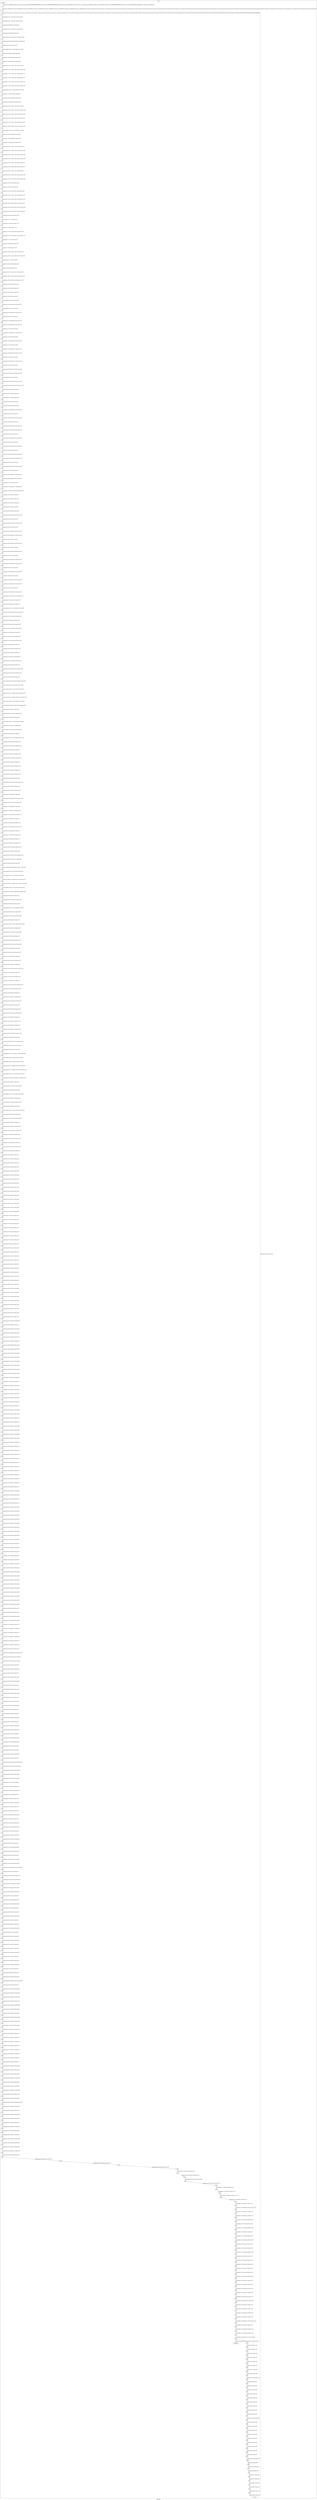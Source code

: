 digraph G {
label="Btor2XCFA";
subgraph cluster_0 {
label="main";
main_init[];
l1[];
l3[];
l4[];
l5[];
l6[];
l7[];
l8[];
l9[];
l10[];
l11[];
l12[];
l13[];
l14[];
l15[];
l16[];
l17[];
l18[];
l19[];
l20[];
l21[];
l22[];
l23[];
l24[];
l25[];
l26[];
l27[];
l28[];
l29[];
l30[];
l31[];
l32[];
l33[];
l34[];
l35[];
l36[];
l37[];
l38[];
l39[];
l40[];
l41[];
l42[];
l43[];
l44[];
l45[];
l46[];
l47[];
l48[];
l49[];
l50[];
l51[];
l52[];
l53[];
l54[];
l55[];
l56[];
l57[];
l58[];
l59[];
l60[];
l61[];
l62[];
l63[];
l64[];
l65[];
l66[];
l67[];
l68[];
l69[];
l70[];
l71[];
l72[];
l73[];
l74[];
l75[];
l76[];
l77[];
l78[];
l79[];
l80[];
l81[];
l82[];
l83[];
l84[];
l85[];
l86[];
l87[];
l88[];
l89[];
l90[];
l91[];
l92[];
l93[];
l94[];
l95[];
l96[];
l97[];
l98[];
l99[];
l100[];
l101[];
l102[];
l103[];
l104[];
l105[];
l106[];
l107[];
l108[];
l109[];
l110[];
l111[];
l112[];
l113[];
l114[];
l115[];
l116[];
l117[];
l118[];
l119[];
l120[];
l121[];
l122[];
l123[];
l124[];
l125[];
l126[];
l127[];
l128[];
l129[];
l130[];
l131[];
l132[];
l133[];
l134[];
l135[];
l136[];
l137[];
l138[];
l139[];
l140[];
l141[];
l142[];
l143[];
l144[];
l145[];
l146[];
l147[];
l148[];
l149[];
l150[];
l151[];
l152[];
l153[];
l154[];
l155[];
l156[];
l157[];
l158[];
l159[];
l160[];
l161[];
l162[];
l163[];
l164[];
l165[];
l166[];
l167[];
l168[];
l169[];
l170[];
l171[];
l172[];
l173[];
l174[];
l175[];
l176[];
l177[];
l178[];
l179[];
l180[];
l181[];
l182[];
l183[];
l184[];
l185[];
l186[];
l187[];
l188[];
l189[];
l190[];
l191[];
l192[];
l193[];
l194[];
l195[];
l196[];
l197[];
l198[];
l199[];
l200[];
l201[];
l202[];
l203[];
l204[];
l205[];
l206[];
l207[];
l208[];
l209[];
l210[];
l211[];
l212[];
l213[];
l214[];
l215[];
l216[];
l217[];
l218[];
l219[];
l220[];
l221[];
l222[];
l223[];
l224[];
l225[];
l226[];
l227[];
l228[];
l229[];
l230[];
l231[];
l232[];
l233[];
l234[];
l235[];
l236[];
l237[];
l238[];
l239[];
l240[];
l241[];
l242[];
l243[];
l244[];
l245[];
l246[];
l247[];
l248[];
l249[];
l250[];
l251[];
l252[];
l253[];
l254[];
l255[];
l256[];
l257[];
l258[];
l259[];
l260[];
l261[];
l262[];
l263[];
l264[];
l265[];
l266[];
l267[];
l268[];
l269[];
l270[];
l271[];
l272[];
l273[];
l274[];
l275[];
l276[];
l277[];
l278[];
l279[];
l280[];
l281[];
l282[];
l283[];
l284[];
l285[];
l286[];
l287[];
l288[];
l289[];
l290[];
l291[];
l292[];
l293[];
l294[];
l295[];
l296[];
l297[];
l298[];
l299[];
l300[];
l301[];
l302[];
l303[];
l304[];
l305[];
l306[];
l307[];
l308[];
l309[];
l310[];
l311[];
l312[];
l313[];
l314[];
l315[];
l316[];
l317[];
l318[];
l319[];
l320[];
l321[];
l322[];
l323[];
l324[];
l325[];
l326[];
l327[];
l328[];
l329[];
l330[];
l331[];
l332[];
l333[];
l334[];
l335[];
l336[];
l337[];
l338[];
l339[];
l340[];
l341[];
l342[];
l343[];
l344[];
l345[];
l346[];
l347[];
l348[];
l349[];
l350[];
l351[];
l352[];
l353[];
l354[];
l355[];
l356[];
l357[];
l358[];
l359[];
l360[];
l361[];
l362[];
l363[];
l364[];
l365[];
l366[];
l367[];
l368[];
l369[];
l370[];
l371[];
l372[];
l373[];
l374[];
l375[];
l376[];
l377[];
l378[];
l379[];
l380[];
l381[];
l382[];
l383[];
l384[];
l385[];
l386[];
l387[];
l388[];
l389[];
l390[];
l391[];
l392[];
l393[];
l394[];
l395[];
l396[];
l397[];
l398[];
l399[];
l400[];
l401[];
l402[];
l403[];
l404[];
l405[];
l406[];
l407[];
l408[];
l409[];
l410[];
l411[];
l412[];
l413[];
l414[];
l415[];
l416[];
l417[];
l418[];
l419[];
l420[];
l421[];
l422[];
l423[];
l424[];
l425[];
l426[];
l427[];
l428[];
l429[];
l430[];
l431[];
l432[];
l433[];
l434[];
l435[];
l436[];
l437[];
l438[];
l439[];
l440[];
l441[];
l442[];
l443[];
l444[];
l445[];
l446[];
l447[];
l448[];
l449[];
l450[];
l451[];
l452[];
l453[];
l454[];
l455[];
l456[];
l457[];
l458[];
l459[];
l460[];
l461[];
l462[];
l463[];
l464[];
l465[];
l466[];
l467[];
l468[];
l469[];
l470[];
l471[];
l472[];
l473[];
l474[];
l475[];
l476[];
l477[];
l478[];
l479[];
l480[];
l481[];
l482[];
l483[];
l484[];
l485[];
l486[];
l487[];
l488[];
l489[];
l490[];
l491[];
l492[];
l493[];
l494[];
l495[];
l496[];
l497[];
l498[];
l499[];
l500[];
l501[];
l502[];
l503[];
l504[];
l505[];
l506[];
l507[];
l508[];
l509[];
l510[];
l511[];
l512[];
l513[];
l514[];
l515[];
l516[];
l517[];
l518[];
l519[];
l520[];
l521[];
l522[];
l523[];
l524[];
l525[];
l526[];
l527[];
l528[];
l529[];
l530[];
l531[];
l532[];
l533[];
l534[];
l535[];
l536[];
l537[];
l538[];
l539[];
l540[];
l541[];
l542[];
l543[];
l544[];
l545[];
l546[];
l547[];
l548[];
l549[];
l550[];
l551[];
l552[];
l553[];
l554[];
l555[];
l556[];
l557[];
l558[];
l559[];
l560[];
l561[];
l562[];
l563[];
l564[];
l565[];
l566[];
l567[];
l568[];
l569[];
l570[];
l571[];
l572[];
l573[];
l574[];
l575[];
l576[];
l577[];
l578[];
main_error[];
l579[];
l580[];
l581[];
l582[];
l583[];
l584[];
l585[];
l586[];
l587[];
l588[];
l589[];
l590[];
l591[];
l592[];
l593[];
l594[];
l595[];
l596[];
l597[];
l598[];
l599[];
l600[];
l601[];
l602[];
l603[];
l604[];
l605[];
l606[];
l607[];
l608[];
l609[];
l610[];
l611[];
l612[];
l613[];
l614[];
l615[];
l616[];
l617[];
main_init -> l1 [label="[(assign const_5 #b00000000),(assign const_22 #b0),(assign const_85 #b00000000000000000000000000000001),(assign const_86 #b00000000000000000000000000000000),(assign const_95 #b00000000),(assign const_96 #b11111111),(assign const_108 #b00000001),(assign const_132 #b00000010),(assign const_169 #b000000000000000000000000),(assign const_337 #b00000000000000000000000000000011),(assign const_348 #b00000011)] "];
l3 -> l4 [label="[(havoc input_99),(havoc input_101),(havoc input_103),(havoc input_104),(havoc input_105),(havoc input_107),(havoc input_118),(havoc input_119),(havoc input_121),(havoc input_130),(havoc input_131),(havoc input_135),(havoc input_145),(havoc input_146),(havoc input_147),(havoc input_153),(havoc input_154),(havoc input_155),(havoc input_156),(havoc input_157),(havoc input_158),(havoc input_168),(havoc input_176),(havoc input_183),(havoc input_191),(havoc input_193),(havoc input_197),(havoc input_199),(havoc input_208),(havoc input_222),(havoc input_233),(havoc input_235),(havoc input_239),(havoc input_241),(havoc input_250),(havoc input_264),(havoc input_275),(havoc input_277),(havoc input_281),(havoc input_283),(havoc input_292),(havoc input_306)] "];
l4 -> l5 [label="[(assign ternary_87 (ite (= state_25 #b1) const_85 const_86))] "];
l5 -> l6 [label="[(assign ternary_88 (ite (= state_45 #b1) const_85 const_86))] "];
l6 -> l7 [label="[(assign binary_89 (bvadd ternary_87 ternary_88))] "];
l7 -> l8 [label="[(assign ternary_90 (ite (= state_65 #b1) const_85 const_86))] "];
l8 -> l9 [label="[(assign binary_91 (bvadd binary_89 ternary_90))] "];
l9 -> l10 [label="[(assign comparison_92 (ite (bvule binary_91 const_85) #b1 #b0))] "];
l10 -> l11 [label="[(assign binary_93 (bvand (bvnot state_83) (bvnot comparison_92)))] "];
l11 -> l12 [label="[(assign binary_97 (bvxor const_96 state_12))] "];
l12 -> l13 [label="[(assign comparison_98 (ite (= const_95 binary_97) #b1 #b0))] "];
l13 -> l14 [label="[(assign binary_100 (bvand comparison_98 input_99))] "];
l14 -> l15 [label="[(assign binary_102 (bvand comparison_98 input_101))] "];
l15 -> l16 [label="[(assign binary_106 (bvand input_105 comparison_98))] "];
l16 -> l17 [label="[(assign ternary_109 (ite (= input_107 #b1) const_108 state_6))] "];
l17 -> l18 [label="[(assign ternary_110 (ite (= binary_106 #b1) const_95 ternary_109))] "];
l18 -> l19 [label="[(assign ternary_111 (ite (= input_104 #b1) const_95 ternary_110))] "];
l19 -> l20 [label="[(assign ternary_112 (ite (= input_103 #b1) const_95 ternary_111))] "];
l20 -> l21 [label="[(assign ternary_113 (ite (= binary_102 #b1) const_95 ternary_112))] "];
l21 -> l22 [label="[(assign ternary_114 (ite (= binary_100 #b1) const_95 ternary_113))] "];
l22 -> l23 [label="[(assign comparison_116 (ite (= const_108 binary_97) #b1 #b0))] "];
l23 -> l24 [label="[(assign binary_117 (bvand comparison_116 input_99))] "];
l24 -> l25 [label="[(assign binary_120 (bvand comparison_116 input_101))] "];
l25 -> l26 [label="[(assign binary_122 (bvand input_105 comparison_116))] "];
l26 -> l27 [label="[(assign ternary_123 (ite (= binary_122 #b1) const_95 state_8))] "];
l27 -> l28 [label="[(assign ternary_124 (ite (= input_121 #b1) const_108 ternary_123))] "];
l28 -> l29 [label="[(assign ternary_125 (ite (= binary_120 #b1) const_95 ternary_124))] "];
l29 -> l30 [label="[(assign ternary_126 (ite (= input_119 #b1) const_95 ternary_125))] "];
l30 -> l31 [label="[(assign ternary_127 (ite (= input_118 #b1) const_95 ternary_126))] "];
l31 -> l32 [label="[(assign ternary_128 (ite (= binary_117 #b1) const_95 ternary_127))] "];
l32 -> l33 [label="[(assign comparison_133 (ite (= const_132 binary_97) #b1 #b0))] "];
l33 -> l34 [label="[(assign binary_134 (bvand comparison_133 input_99))] "];
l34 -> l35 [label="[(assign binary_136 (bvand comparison_133 input_101))] "];
l35 -> l36 [label="[(assign binary_137 (bvand input_105 comparison_133))] "];
l36 -> l37 [label="[(assign ternary_138 (ite (= binary_137 #b1) const_95 state_10))] "];
l37 -> l38 [label="[(assign ternary_139 (ite (= binary_136 #b1) const_95 ternary_138))] "];
l38 -> l39 [label="[(assign ternary_140 (ite (= input_135 #b1) const_108 ternary_139))] "];
l39 -> l40 [label="[(assign ternary_141 (ite (= binary_134 #b1) const_95 ternary_140))] "];
l40 -> l41 [label="[(assign ternary_142 (ite (= input_131 #b1) const_95 ternary_141))] "];
l41 -> l42 [label="[(assign ternary_143 (ite (= input_130 #b1) const_95 ternary_142))] "];
l42 -> l43 [label="[(assign ternary_148 (ite (= input_147 #b1) const_95 binary_97))] "];
l43 -> l44 [label="[(assign ternary_149 (ite (= input_146 #b1) const_108 ternary_148))] "];
l44 -> l45 [label="[(assign ternary_150 (ite (= input_145 #b1) const_132 ternary_149))] "];
l45 -> l46 [label="[(assign binary_151 (bvxor const_96 ternary_150))] "];
l46 -> l47 [label="[(assign binary_159 (bvxor const_96 state_14))] "];
l47 -> l48 [label="[(assign ternary_160 (ite (= input_158 #b1) const_95 binary_159))] "];
l48 -> l49 [label="[(assign ternary_161 (ite (= input_157 #b1) const_96 ternary_160))] "];
l49 -> l50 [label="[(assign ternary_162 (ite (= input_156 #b1) const_108 ternary_161))] "];
l50 -> l51 [label="[(assign ternary_163 (ite (= input_155 #b1) const_96 ternary_162))] "];
l51 -> l52 [label="[(assign ternary_164 (ite (= input_154 #b1) const_132 ternary_163))] "];
l52 -> l53 [label="[(assign ternary_165 (ite (= input_153 #b1) const_96 ternary_164))] "];
l53 -> l54 [label="[(assign binary_166 (bvxor const_96 ternary_165))] "];
l54 -> l55 [label="[(assign binary_170 (++ const_169 state_16))] "];
l55 -> l56 [label="[(assign binary_171 (bvadd const_85 binary_170))] "];
l56 -> l57 [label="[(assign slice_172 (extract binary_171 0 8))] "];
l57 -> l58 [label="[(assign ternary_173 (ite (= input_104 #b1) const_95 state_16))] "];
l58 -> l59 [label="[(assign ternary_174 (ite (= input_168 #b1) slice_172 ternary_173))] "];
l59 -> l60 [label="[(assign binary_177 (++ const_169 state_18))] "];
l60 -> l61 [label="[(assign binary_178 (bvadd const_85 binary_177))] "];
l61 -> l62 [label="[(assign slice_179 (extract binary_178 0 8))] "];
l62 -> l63 [label="[(assign ternary_180 (ite (= input_119 #b1) const_95 state_18))] "];
l63 -> l64 [label="[(assign ternary_181 (ite (= input_176 #b1) slice_179 ternary_180))] "];
l64 -> l65 [label="[(assign binary_184 (++ const_169 state_20))] "];
l65 -> l66 [label="[(assign binary_185 (bvadd const_85 binary_184))] "];
l66 -> l67 [label="[(assign slice_186 (extract binary_185 0 8))] "];
l67 -> l68 [label="[(assign ternary_187 (ite (= input_131 #b1) const_95 state_20))] "];
l68 -> l69 [label="[(assign ternary_188 (ite (= input_183 #b1) slice_186 ternary_187))] "];
l69 -> l70 [label="[(assign binary_190 (bvand (bvnot state_23) (bvnot input_107)))] "];
l70 -> l71 [label="[(assign binary_192 (bvor binary_190 input_191))] "];
l71 -> l72 [label="[(assign binary_194 (bvor binary_192 input_193))] "];
l72 -> l73 [label="[(assign binary_195 (bvor binary_194 input_103))] "];
l73 -> l74 [label="[(assign binary_198 (bvor state_25 input_197))] "];
l74 -> l75 [label="[(assign binary_200 (bvor binary_198 input_199))] "];
l75 -> l76 [label="[(assign binary_201 (bvand binary_200 (bvnot input_157)))] "];
l76 -> l77 [label="[(assign binary_203 (bvor state_27 input_107))] "];
l77 -> l78 [label="[(assign binary_204 (bvand binary_203 (bvnot input_147)))] "];
l78 -> l79 [label="[(assign binary_206 (bvor state_29 input_147))] "];
l79 -> l80 [label="[(assign binary_207 (bvand binary_206 (bvnot input_105)))] "];
l80 -> l81 [label="[(assign binary_209 (bvand binary_207 (bvnot input_208)))] "];
l81 -> l82 [label="[(assign binary_211 (bvor state_31 input_105))] "];
l82 -> l83 [label="[(assign binary_212 (bvand binary_211 (bvnot input_191)))] "];
l83 -> l84 [label="[(assign binary_214 (bvor state_33 input_208))] "];
l84 -> l85 [label="[(assign binary_215 (bvand binary_214 (bvnot input_158)))] "];
l85 -> l86 [label="[(assign binary_217 (bvor state_35 input_158))] "];
l86 -> l87 [label="[(assign binary_218 (bvand binary_217 (bvnot input_197)))] "];
l87 -> l88 [label="[(assign binary_219 (bvand binary_218 (bvnot input_104)))] "];
l88 -> l89 [label="[(assign binary_221 (bvor state_37 input_104))] "];
l89 -> l90 [label="[(assign binary_223 (bvand binary_221 (bvnot input_222)))] "];
l90 -> l91 [label="[(assign binary_225 (bvor state_39 input_222))] "];
l91 -> l92 [label="[(assign binary_226 (bvand binary_225 (bvnot input_199)))] "];
l92 -> l93 [label="[(assign binary_227 (bvand binary_226 (bvnot input_193)))] "];
l93 -> l94 [label="[(assign binary_229 (bvor state_41 input_157))] "];
l94 -> l95 [label="[(assign binary_230 (bvand binary_229 (bvnot input_103)))] "];
l95 -> l96 [label="[(assign binary_232 (bvand (bvnot state_43) (bvnot input_121)))] "];
l96 -> l97 [label="[(assign binary_234 (bvor binary_232 input_233))] "];
l97 -> l98 [label="[(assign binary_236 (bvor binary_234 input_235))] "];
l98 -> l99 [label="[(assign binary_237 (bvor binary_236 input_118))] "];
l99 -> l100 [label="[(assign binary_240 (bvor state_45 input_239))] "];
l100 -> l101 [label="[(assign binary_242 (bvor binary_240 input_241))] "];
l101 -> l102 [label="[(assign binary_243 (bvand binary_242 (bvnot input_155)))] "];
l102 -> l103 [label="[(assign binary_245 (bvor state_47 input_121))] "];
l103 -> l104 [label="[(assign binary_246 (bvand binary_245 (bvnot input_146)))] "];
l104 -> l105 [label="[(assign binary_248 (bvor state_49 input_146))] "];
l105 -> l106 [label="[(assign binary_249 (bvand binary_248 (bvnot input_101)))] "];
l106 -> l107 [label="[(assign binary_251 (bvand binary_249 (bvnot input_250)))] "];
l107 -> l108 [label="[(assign binary_253 (bvor state_51 input_101))] "];
l108 -> l109 [label="[(assign binary_254 (bvand binary_253 (bvnot input_233)))] "];
l109 -> l110 [label="[(assign binary_256 (bvor state_53 input_250))] "];
l110 -> l111 [label="[(assign binary_257 (bvand binary_256 (bvnot input_156)))] "];
l111 -> l112 [label="[(assign binary_259 (bvor state_55 input_156))] "];
l112 -> l113 [label="[(assign binary_260 (bvand binary_259 (bvnot input_239)))] "];
l113 -> l114 [label="[(assign binary_261 (bvand binary_260 (bvnot input_119)))] "];
l114 -> l115 [label="[(assign binary_263 (bvor state_57 input_119))] "];
l115 -> l116 [label="[(assign binary_265 (bvand binary_263 (bvnot input_264)))] "];
l116 -> l117 [label="[(assign binary_267 (bvor state_59 input_264))] "];
l117 -> l118 [label="[(assign binary_268 (bvand binary_267 (bvnot input_241)))] "];
l118 -> l119 [label="[(assign binary_269 (bvand binary_268 (bvnot input_235)))] "];
l119 -> l120 [label="[(assign binary_271 (bvor state_61 input_155))] "];
l120 -> l121 [label="[(assign binary_272 (bvand binary_271 (bvnot input_118)))] "];
l121 -> l122 [label="[(assign binary_274 (bvand (bvnot state_63) (bvnot input_135)))] "];
l122 -> l123 [label="[(assign binary_276 (bvor binary_274 input_275))] "];
l123 -> l124 [label="[(assign binary_278 (bvor binary_276 input_277))] "];
l124 -> l125 [label="[(assign binary_279 (bvor binary_278 input_130))] "];
l125 -> l126 [label="[(assign binary_282 (bvor state_65 input_281))] "];
l126 -> l127 [label="[(assign binary_284 (bvor binary_282 input_283))] "];
l127 -> l128 [label="[(assign binary_285 (bvand binary_284 (bvnot input_153)))] "];
l128 -> l129 [label="[(assign binary_287 (bvor state_67 input_135))] "];
l129 -> l130 [label="[(assign binary_288 (bvand binary_287 (bvnot input_145)))] "];
l130 -> l131 [label="[(assign binary_290 (bvor state_69 input_145))] "];
l131 -> l132 [label="[(assign binary_291 (bvand binary_290 (bvnot input_99)))] "];
l132 -> l133 [label="[(assign binary_293 (bvand binary_291 (bvnot input_292)))] "];
l133 -> l134 [label="[(assign binary_295 (bvor state_71 input_99))] "];
l134 -> l135 [label="[(assign binary_296 (bvand binary_295 (bvnot input_275)))] "];
l135 -> l136 [label="[(assign binary_298 (bvor state_73 input_292))] "];
l136 -> l137 [label="[(assign binary_299 (bvand binary_298 (bvnot input_154)))] "];
l137 -> l138 [label="[(assign binary_301 (bvor state_75 input_154))] "];
l138 -> l139 [label="[(assign binary_302 (bvand binary_301 (bvnot input_281)))] "];
l139 -> l140 [label="[(assign binary_303 (bvand binary_302 (bvnot input_131)))] "];
l140 -> l141 [label="[(assign binary_305 (bvor state_77 input_131))] "];
l141 -> l142 [label="[(assign binary_307 (bvand binary_305 (bvnot input_306)))] "];
l142 -> l143 [label="[(assign binary_309 (bvor state_79 input_306))] "];
l143 -> l144 [label="[(assign binary_310 (bvand binary_309 (bvnot input_283)))] "];
l144 -> l145 [label="[(assign binary_311 (bvand binary_310 (bvnot input_277)))] "];
l145 -> l146 [label="[(assign binary_313 (bvor state_81 input_153))] "];
l146 -> l147 [label="[(assign binary_314 (bvand binary_313 (bvnot input_130)))] "];
l147 -> l148 [label="[(assign binary_316 (bvor (bvnot state_23) (bvnot input_107)))] "];
l148 -> l149 [label="[(assign binary_317 (bvor state_27 (bvnot input_147)))] "];
l149 -> l150 [label="[(assign binary_318 (bvand binary_316 binary_317))] "];
l150 -> l151 [label="[(assign comparison_319 (ite (= const_96 binary_159) #b1 #b0))] "];
l151 -> l152 [label="[(assign binary_320 (bvand state_29 (bvnot comparison_319)))] "];
l152 -> l153 [label="[(assign binary_321 (bvor (bvnot input_105) binary_320))] "];
l153 -> l154 [label="[(assign binary_322 (bvand binary_318 binary_321))] "];
l154 -> l155 [label="[(assign binary_323 (bvand state_31 comparison_319))] "];
l155 -> l156 [label="[(assign binary_324 (bvor (bvnot input_191) binary_323))] "];
l156 -> l157 [label="[(assign binary_325 (bvand binary_322 binary_324))] "];
l157 -> l158 [label="[(assign binary_326 (bvand state_29 comparison_319))] "];
l158 -> l159 [label="[(assign binary_327 (bvor (bvnot input_208) binary_326))] "];
l159 -> l160 [label="[(assign binary_328 (bvand binary_325 binary_327))] "];
l160 -> l161 [label="[(assign binary_329 (bvor state_33 (bvnot input_158)))] "];
l161 -> l162 [label="[(assign binary_330 (bvand binary_328 binary_329))] "];
l162 -> l163 [label="[(assign binary_331 (bvand state_35 comparison_98))] "];
l163 -> l164 [label="[(assign binary_332 (bvor (bvnot input_197) binary_331))] "];
l164 -> l165 [label="[(assign binary_333 (bvand binary_330 binary_332))] "];
l165 -> l166 [label="[(assign binary_334 (bvand state_35 (bvnot comparison_98)))] "];
l166 -> l167 [label="[(assign binary_335 (bvor (bvnot input_104) binary_334))] "];
l167 -> l168 [label="[(assign binary_336 (bvand binary_333 binary_335))] "];
l168 -> l169 [label="[(assign comparison_338 (ite (bvule const_337 binary_170) #b1 #b0))] "];
l169 -> l170 [label="[(assign comparison_339 (ite (= const_95 state_16) #b1 #b0))] "];
l170 -> l171 [label="[(assign comparison_340 (ite (= const_108 state_16) #b1 #b0))] "];
l171 -> l172 [label="[(assign ternary_341 (ite (= comparison_340 #b1) state_8 state_10))] "];
l172 -> l173 [label="[(assign ternary_342 (ite (= comparison_339 #b1) state_6 ternary_341))] "];
l173 -> l174 [label="[(assign comparison_343 (ite (= const_95 ternary_342) #b1 #b0))] "];
l174 -> l175 [label="[(assign binary_344 (bvand (bvnot comparison_338) comparison_343))] "];
l175 -> l176 [label="[(assign binary_345 (bvand state_37 binary_344))] "];
l176 -> l177 [label="[(assign binary_346 (bvor (bvnot input_168) binary_345))] "];
l177 -> l178 [label="[(assign binary_347 (bvand binary_336 binary_346))] "];
l178 -> l179 [label="[(assign comparison_349 (ite (= const_348 state_16) #b1 #b0))] "];
l179 -> l180 [label="[(assign binary_350 (bvand state_37 comparison_349))] "];
l180 -> l181 [label="[(assign binary_351 (bvor (bvnot input_222) binary_350))] "];
l181 -> l182 [label="[(assign binary_352 (bvand binary_347 binary_351))] "];
l182 -> l183 [label="[(assign comparison_353 (ite (= const_95 binary_159) #b1 #b0))] "];
l183 -> l184 [label="[(assign binary_354 (bvand state_39 comparison_353))] "];
l184 -> l185 [label="[(assign binary_355 (bvor (bvnot input_199) binary_354))] "];
l185 -> l186 [label="[(assign binary_356 (bvand binary_352 binary_355))] "];
l186 -> l187 [label="[(assign binary_357 (bvand state_39 comparison_319))] "];
l187 -> l188 [label="[(assign binary_358 (bvor (bvnot input_193) binary_357))] "];
l188 -> l189 [label="[(assign binary_359 (bvand binary_356 binary_358))] "];
l189 -> l190 [label="[(assign binary_360 (bvor state_25 (bvnot input_157)))] "];
l190 -> l191 [label="[(assign binary_361 (bvand binary_359 binary_360))] "];
l191 -> l192 [label="[(assign binary_362 (bvor state_41 (bvnot input_103)))] "];
l192 -> l193 [label="[(assign binary_363 (bvand binary_361 binary_362))] "];
l193 -> l194 [label="[(assign binary_364 (bvor (bvnot state_43) (bvnot input_121)))] "];
l194 -> l195 [label="[(assign binary_365 (bvand binary_363 binary_364))] "];
l195 -> l196 [label="[(assign binary_366 (bvor state_47 (bvnot input_146)))] "];
l196 -> l197 [label="[(assign binary_367 (bvand binary_365 binary_366))] "];
l197 -> l198 [label="[(assign binary_368 (bvand state_49 (bvnot comparison_319)))] "];
l198 -> l199 [label="[(assign binary_369 (bvor (bvnot input_101) binary_368))] "];
l199 -> l200 [label="[(assign binary_370 (bvand binary_367 binary_369))] "];
l200 -> l201 [label="[(assign binary_371 (bvand state_51 comparison_319))] "];
l201 -> l202 [label="[(assign binary_372 (bvor (bvnot input_233) binary_371))] "];
l202 -> l203 [label="[(assign binary_373 (bvand binary_370 binary_372))] "];
l203 -> l204 [label="[(assign binary_374 (bvand state_49 comparison_319))] "];
l204 -> l205 [label="[(assign binary_375 (bvor (bvnot input_250) binary_374))] "];
l205 -> l206 [label="[(assign binary_376 (bvand binary_373 binary_375))] "];
l206 -> l207 [label="[(assign binary_377 (bvor state_53 (bvnot input_156)))] "];
l207 -> l208 [label="[(assign binary_378 (bvand binary_376 binary_377))] "];
l208 -> l209 [label="[(assign binary_379 (bvand state_55 comparison_116))] "];
l209 -> l210 [label="[(assign binary_380 (bvor (bvnot input_239) binary_379))] "];
l210 -> l211 [label="[(assign binary_381 (bvand binary_378 binary_380))] "];
l211 -> l212 [label="[(assign binary_382 (bvand state_55 (bvnot comparison_116)))] "];
l212 -> l213 [label="[(assign binary_383 (bvor (bvnot input_119) binary_382))] "];
l213 -> l214 [label="[(assign binary_384 (bvand binary_381 binary_383))] "];
l214 -> l215 [label="[(assign comparison_385 (ite (bvule const_337 binary_177) #b1 #b0))] "];
l215 -> l216 [label="[(assign comparison_386 (ite (= const_95 state_18) #b1 #b0))] "];
l216 -> l217 [label="[(assign comparison_387 (ite (= const_108 state_18) #b1 #b0))] "];
l217 -> l218 [label="[(assign ternary_388 (ite (= comparison_387 #b1) state_8 state_10))] "];
l218 -> l219 [label="[(assign ternary_389 (ite (= comparison_386 #b1) state_6 ternary_388))] "];
l219 -> l220 [label="[(assign comparison_390 (ite (= const_95 ternary_389) #b1 #b0))] "];
l220 -> l221 [label="[(assign binary_391 (bvand (bvnot comparison_385) comparison_390))] "];
l221 -> l222 [label="[(assign binary_392 (bvand state_57 binary_391))] "];
l222 -> l223 [label="[(assign binary_393 (bvor (bvnot input_176) binary_392))] "];
l223 -> l224 [label="[(assign binary_394 (bvand binary_384 binary_393))] "];
l224 -> l225 [label="[(assign comparison_395 (ite (= const_348 state_18) #b1 #b0))] "];
l225 -> l226 [label="[(assign binary_396 (bvand state_57 comparison_395))] "];
l226 -> l227 [label="[(assign binary_397 (bvor (bvnot input_264) binary_396))] "];
l227 -> l228 [label="[(assign binary_398 (bvand binary_394 binary_397))] "];
l228 -> l229 [label="[(assign comparison_399 (ite (= const_108 binary_159) #b1 #b0))] "];
l229 -> l230 [label="[(assign binary_400 (bvand state_59 comparison_399))] "];
l230 -> l231 [label="[(assign binary_401 (bvor (bvnot input_241) binary_400))] "];
l231 -> l232 [label="[(assign binary_402 (bvand binary_398 binary_401))] "];
l232 -> l233 [label="[(assign binary_403 (bvand state_59 comparison_319))] "];
l233 -> l234 [label="[(assign binary_404 (bvor (bvnot input_235) binary_403))] "];
l234 -> l235 [label="[(assign binary_405 (bvand binary_402 binary_404))] "];
l235 -> l236 [label="[(assign binary_406 (bvor state_45 (bvnot input_155)))] "];
l236 -> l237 [label="[(assign binary_407 (bvand binary_405 binary_406))] "];
l237 -> l238 [label="[(assign binary_408 (bvor state_61 (bvnot input_118)))] "];
l238 -> l239 [label="[(assign binary_409 (bvand binary_407 binary_408))] "];
l239 -> l240 [label="[(assign binary_410 (bvor (bvnot state_63) (bvnot input_135)))] "];
l240 -> l241 [label="[(assign binary_411 (bvand binary_409 binary_410))] "];
l241 -> l242 [label="[(assign binary_412 (bvor state_67 (bvnot input_145)))] "];
l242 -> l243 [label="[(assign binary_413 (bvand binary_411 binary_412))] "];
l243 -> l244 [label="[(assign binary_414 (bvand state_69 (bvnot comparison_319)))] "];
l244 -> l245 [label="[(assign binary_415 (bvor (bvnot input_99) binary_414))] "];
l245 -> l246 [label="[(assign binary_416 (bvand binary_413 binary_415))] "];
l246 -> l247 [label="[(assign binary_417 (bvand state_71 comparison_319))] "];
l247 -> l248 [label="[(assign binary_418 (bvor (bvnot input_275) binary_417))] "];
l248 -> l249 [label="[(assign binary_419 (bvand binary_416 binary_418))] "];
l249 -> l250 [label="[(assign binary_420 (bvand state_69 comparison_319))] "];
l250 -> l251 [label="[(assign binary_421 (bvor (bvnot input_292) binary_420))] "];
l251 -> l252 [label="[(assign binary_422 (bvand binary_419 binary_421))] "];
l252 -> l253 [label="[(assign binary_423 (bvor state_73 (bvnot input_154)))] "];
l253 -> l254 [label="[(assign binary_424 (bvand binary_422 binary_423))] "];
l254 -> l255 [label="[(assign binary_425 (bvand state_75 comparison_133))] "];
l255 -> l256 [label="[(assign binary_426 (bvor (bvnot input_281) binary_425))] "];
l256 -> l257 [label="[(assign binary_427 (bvand binary_424 binary_426))] "];
l257 -> l258 [label="[(assign binary_428 (bvand state_75 (bvnot comparison_133)))] "];
l258 -> l259 [label="[(assign binary_429 (bvor (bvnot input_131) binary_428))] "];
l259 -> l260 [label="[(assign binary_430 (bvand binary_427 binary_429))] "];
l260 -> l261 [label="[(assign comparison_431 (ite (bvule const_337 binary_184) #b1 #b0))] "];
l261 -> l262 [label="[(assign comparison_432 (ite (= const_95 state_20) #b1 #b0))] "];
l262 -> l263 [label="[(assign comparison_433 (ite (= const_108 state_20) #b1 #b0))] "];
l263 -> l264 [label="[(assign ternary_434 (ite (= comparison_433 #b1) state_8 state_10))] "];
l264 -> l265 [label="[(assign ternary_435 (ite (= comparison_432 #b1) state_6 ternary_434))] "];
l265 -> l266 [label="[(assign comparison_436 (ite (= const_95 ternary_435) #b1 #b0))] "];
l266 -> l267 [label="[(assign binary_437 (bvand (bvnot comparison_431) comparison_436))] "];
l267 -> l268 [label="[(assign binary_438 (bvand state_77 binary_437))] "];
l268 -> l269 [label="[(assign binary_439 (bvor (bvnot input_183) binary_438))] "];
l269 -> l270 [label="[(assign binary_440 (bvand binary_430 binary_439))] "];
l270 -> l271 [label="[(assign comparison_441 (ite (= const_348 state_20) #b1 #b0))] "];
l271 -> l272 [label="[(assign binary_442 (bvand state_77 comparison_441))] "];
l272 -> l273 [label="[(assign binary_443 (bvor (bvnot input_306) binary_442))] "];
l273 -> l274 [label="[(assign binary_444 (bvand binary_440 binary_443))] "];
l274 -> l275 [label="[(assign comparison_445 (ite (= const_132 binary_159) #b1 #b0))] "];
l275 -> l276 [label="[(assign binary_446 (bvand state_79 comparison_445))] "];
l276 -> l277 [label="[(assign binary_447 (bvor (bvnot input_283) binary_446))] "];
l277 -> l278 [label="[(assign binary_448 (bvand binary_444 binary_447))] "];
l278 -> l279 [label="[(assign binary_449 (bvand state_79 comparison_319))] "];
l279 -> l280 [label="[(assign binary_450 (bvor (bvnot input_277) binary_449))] "];
l280 -> l281 [label="[(assign binary_451 (bvand binary_448 binary_450))] "];
l281 -> l282 [label="[(assign binary_452 (bvor state_65 (bvnot input_153)))] "];
l282 -> l283 [label="[(assign binary_453 (bvand binary_451 binary_452))] "];
l283 -> l284 [label="[(assign binary_454 (bvor state_81 (bvnot input_130)))] "];
l284 -> l285 [label="[(assign binary_455 (bvand binary_453 binary_454))] "];
l285 -> l286 [label="[(assign binary_456 (bvor input_107 input_147))] "];
l286 -> l287 [label="[(assign binary_457 (bvor input_105 binary_456))] "];
l287 -> l288 [label="[(assign binary_458 (bvor input_191 binary_457))] "];
l288 -> l289 [label="[(assign binary_459 (bvor input_208 binary_458))] "];
l289 -> l290 [label="[(assign binary_460 (bvor input_158 binary_459))] "];
l290 -> l291 [label="[(assign binary_461 (bvor input_197 binary_460))] "];
l291 -> l292 [label="[(assign binary_462 (bvor input_104 binary_461))] "];
l292 -> l293 [label="[(assign binary_463 (bvor input_168 binary_462))] "];
l293 -> l294 [label="[(assign binary_464 (bvor input_222 binary_463))] "];
l294 -> l295 [label="[(assign binary_465 (bvor input_199 binary_464))] "];
l295 -> l296 [label="[(assign binary_466 (bvor input_193 binary_465))] "];
l296 -> l297 [label="[(assign binary_467 (bvor input_157 binary_466))] "];
l297 -> l298 [label="[(assign binary_468 (bvor input_103 binary_467))] "];
l298 -> l299 [label="[(assign binary_469 (bvor input_121 binary_468))] "];
l299 -> l300 [label="[(assign binary_470 (bvor input_146 binary_469))] "];
l300 -> l301 [label="[(assign binary_471 (bvor input_101 binary_470))] "];
l301 -> l302 [label="[(assign binary_472 (bvor input_233 binary_471))] "];
l302 -> l303 [label="[(assign binary_473 (bvor input_250 binary_472))] "];
l303 -> l304 [label="[(assign binary_474 (bvor input_156 binary_473))] "];
l304 -> l305 [label="[(assign binary_475 (bvor input_239 binary_474))] "];
l305 -> l306 [label="[(assign binary_476 (bvor input_119 binary_475))] "];
l306 -> l307 [label="[(assign binary_477 (bvor input_176 binary_476))] "];
l307 -> l308 [label="[(assign binary_478 (bvor input_264 binary_477))] "];
l308 -> l309 [label="[(assign binary_479 (bvor input_241 binary_478))] "];
l309 -> l310 [label="[(assign binary_480 (bvor input_235 binary_479))] "];
l310 -> l311 [label="[(assign binary_481 (bvor input_155 binary_480))] "];
l311 -> l312 [label="[(assign binary_482 (bvor input_118 binary_481))] "];
l312 -> l313 [label="[(assign binary_483 (bvor input_135 binary_482))] "];
l313 -> l314 [label="[(assign binary_484 (bvor input_145 binary_483))] "];
l314 -> l315 [label="[(assign binary_485 (bvor input_99 binary_484))] "];
l315 -> l316 [label="[(assign binary_486 (bvor input_275 binary_485))] "];
l316 -> l317 [label="[(assign binary_487 (bvor input_292 binary_486))] "];
l317 -> l318 [label="[(assign binary_488 (bvor input_154 binary_487))] "];
l318 -> l319 [label="[(assign binary_489 (bvor input_281 binary_488))] "];
l319 -> l320 [label="[(assign binary_490 (bvor input_131 binary_489))] "];
l320 -> l321 [label="[(assign binary_491 (bvor input_183 binary_490))] "];
l321 -> l322 [label="[(assign binary_492 (bvor input_306 binary_491))] "];
l322 -> l323 [label="[(assign binary_493 (bvor input_283 binary_492))] "];
l323 -> l324 [label="[(assign binary_494 (bvor input_277 binary_493))] "];
l324 -> l325 [label="[(assign binary_495 (bvor input_153 binary_494))] "];
l325 -> l326 [label="[(assign binary_496 (bvor input_130 binary_495))] "];
l326 -> l327 [label="[(assign binary_497 (bvand binary_455 binary_496))] "];
l327 -> l328 [label="[(assign binary_498 (bvand input_107 input_147))] "];
l328 -> l329 [label="[(assign binary_499 (bvand input_105 binary_456))] "];
l329 -> l330 [label="[(assign binary_500 (bvor binary_498 binary_499))] "];
l330 -> l331 [label="[(assign binary_501 (bvand input_191 binary_457))] "];
l331 -> l332 [label="[(assign binary_502 (bvor binary_500 binary_501))] "];
l332 -> l333 [label="[(assign binary_503 (bvand input_208 binary_458))] "];
l333 -> l334 [label="[(assign binary_504 (bvor binary_502 binary_503))] "];
l334 -> l335 [label="[(assign binary_505 (bvand input_158 binary_459))] "];
l335 -> l336 [label="[(assign binary_506 (bvor binary_504 binary_505))] "];
l336 -> l337 [label="[(assign binary_507 (bvand input_197 binary_460))] "];
l337 -> l338 [label="[(assign binary_508 (bvor binary_506 binary_507))] "];
l338 -> l339 [label="[(assign binary_509 (bvand input_104 binary_461))] "];
l339 -> l340 [label="[(assign binary_510 (bvor binary_508 binary_509))] "];
l340 -> l341 [label="[(assign binary_511 (bvand input_168 binary_462))] "];
l341 -> l342 [label="[(assign binary_512 (bvor binary_510 binary_511))] "];
l342 -> l343 [label="[(assign binary_513 (bvand input_222 binary_463))] "];
l343 -> l344 [label="[(assign binary_514 (bvor binary_512 binary_513))] "];
l344 -> l345 [label="[(assign binary_515 (bvand input_199 binary_464))] "];
l345 -> l346 [label="[(assign binary_516 (bvor binary_514 binary_515))] "];
l346 -> l347 [label="[(assign binary_517 (bvand input_193 binary_465))] "];
l347 -> l348 [label="[(assign binary_518 (bvor binary_516 binary_517))] "];
l348 -> l349 [label="[(assign binary_519 (bvand input_157 binary_466))] "];
l349 -> l350 [label="[(assign binary_520 (bvor binary_518 binary_519))] "];
l350 -> l351 [label="[(assign binary_521 (bvand input_103 binary_467))] "];
l351 -> l352 [label="[(assign binary_522 (bvor binary_520 binary_521))] "];
l352 -> l353 [label="[(assign binary_523 (bvand input_121 binary_468))] "];
l353 -> l354 [label="[(assign binary_524 (bvor binary_522 binary_523))] "];
l354 -> l355 [label="[(assign binary_525 (bvand input_146 binary_469))] "];
l355 -> l356 [label="[(assign binary_526 (bvor binary_524 binary_525))] "];
l356 -> l357 [label="[(assign binary_527 (bvand input_101 binary_470))] "];
l357 -> l358 [label="[(assign binary_528 (bvor binary_526 binary_527))] "];
l358 -> l359 [label="[(assign binary_529 (bvand input_233 binary_471))] "];
l359 -> l360 [label="[(assign binary_530 (bvor binary_528 binary_529))] "];
l360 -> l361 [label="[(assign binary_531 (bvand input_250 binary_472))] "];
l361 -> l362 [label="[(assign binary_532 (bvor binary_530 binary_531))] "];
l362 -> l363 [label="[(assign binary_533 (bvand input_156 binary_473))] "];
l363 -> l364 [label="[(assign binary_534 (bvor binary_532 binary_533))] "];
l364 -> l365 [label="[(assign binary_535 (bvand input_239 binary_474))] "];
l365 -> l366 [label="[(assign binary_536 (bvor binary_534 binary_535))] "];
l366 -> l367 [label="[(assign binary_537 (bvand input_119 binary_475))] "];
l367 -> l368 [label="[(assign binary_538 (bvor binary_536 binary_537))] "];
l368 -> l369 [label="[(assign binary_539 (bvand input_176 binary_476))] "];
l369 -> l370 [label="[(assign binary_540 (bvor binary_538 binary_539))] "];
l370 -> l371 [label="[(assign binary_541 (bvand input_264 binary_477))] "];
l371 -> l372 [label="[(assign binary_542 (bvor binary_540 binary_541))] "];
l372 -> l373 [label="[(assign binary_543 (bvand input_241 binary_478))] "];
l373 -> l374 [label="[(assign binary_544 (bvor binary_542 binary_543))] "];
l374 -> l375 [label="[(assign binary_545 (bvand input_235 binary_479))] "];
l375 -> l376 [label="[(assign binary_546 (bvor binary_544 binary_545))] "];
l376 -> l377 [label="[(assign binary_547 (bvand input_155 binary_480))] "];
l377 -> l378 [label="[(assign binary_548 (bvor binary_546 binary_547))] "];
l378 -> l379 [label="[(assign binary_549 (bvand input_118 binary_481))] "];
l379 -> l380 [label="[(assign binary_550 (bvor binary_548 binary_549))] "];
l380 -> l381 [label="[(assign binary_551 (bvand input_135 binary_482))] "];
l381 -> l382 [label="[(assign binary_552 (bvor binary_550 binary_551))] "];
l382 -> l383 [label="[(assign binary_553 (bvand input_145 binary_483))] "];
l383 -> l384 [label="[(assign binary_554 (bvor binary_552 binary_553))] "];
l384 -> l385 [label="[(assign binary_555 (bvand input_99 binary_484))] "];
l385 -> l386 [label="[(assign binary_556 (bvor binary_554 binary_555))] "];
l386 -> l387 [label="[(assign binary_557 (bvand input_275 binary_485))] "];
l387 -> l388 [label="[(assign binary_558 (bvor binary_556 binary_557))] "];
l388 -> l389 [label="[(assign binary_559 (bvand input_292 binary_486))] "];
l389 -> l390 [label="[(assign binary_560 (bvor binary_558 binary_559))] "];
l390 -> l391 [label="[(assign binary_561 (bvand input_154 binary_487))] "];
l391 -> l392 [label="[(assign binary_562 (bvor binary_560 binary_561))] "];
l392 -> l393 [label="[(assign binary_563 (bvand input_281 binary_488))] "];
l393 -> l394 [label="[(assign binary_564 (bvor binary_562 binary_563))] "];
l394 -> l395 [label="[(assign binary_565 (bvand input_131 binary_489))] "];
l395 -> l396 [label="[(assign binary_566 (bvor binary_564 binary_565))] "];
l396 -> l397 [label="[(assign binary_567 (bvand input_183 binary_490))] "];
l397 -> l398 [label="[(assign binary_568 (bvor binary_566 binary_567))] "];
l398 -> l399 [label="[(assign binary_569 (bvand input_306 binary_491))] "];
l399 -> l400 [label="[(assign binary_570 (bvor binary_568 binary_569))] "];
l400 -> l401 [label="[(assign binary_571 (bvand input_283 binary_492))] "];
l401 -> l402 [label="[(assign binary_572 (bvor binary_570 binary_571))] "];
l402 -> l403 [label="[(assign binary_573 (bvand input_277 binary_493))] "];
l403 -> l404 [label="[(assign binary_574 (bvor binary_572 binary_573))] "];
l404 -> l405 [label="[(assign binary_575 (bvand input_153 binary_494))] "];
l405 -> l406 [label="[(assign binary_576 (bvor binary_574 binary_575))] "];
l406 -> l407 [label="[(assign binary_577 (bvand input_130 binary_495))] "];
l407 -> l408 [label="[(assign binary_578 (bvor binary_576 binary_577))] "];
l408 -> l409 [label="[(assign binary_579 (bvand binary_497 (bvnot binary_578)))] "];
l409 -> l410 [label="[(assign binary_580 (bvand (bvnot state_23) state_25))] "];
l410 -> l411 [label="[(assign binary_581 (bvor (bvnot state_23) state_25))] "];
l411 -> l412 [label="[(assign binary_582 (bvand state_27 binary_581))] "];
l412 -> l413 [label="[(assign binary_583 (bvor binary_580 binary_582))] "];
l413 -> l414 [label="[(assign binary_584 (bvor state_27 binary_581))] "];
l414 -> l415 [label="[(assign binary_585 (bvand state_29 binary_584))] "];
l415 -> l416 [label="[(assign binary_586 (bvor binary_583 binary_585))] "];
l416 -> l417 [label="[(assign binary_587 (bvor state_29 binary_584))] "];
l417 -> l418 [label="[(assign binary_588 (bvand state_31 binary_587))] "];
l418 -> l419 [label="[(assign binary_589 (bvor binary_586 binary_588))] "];
l419 -> l420 [label="[(assign binary_590 (bvor state_31 binary_587))] "];
l420 -> l421 [label="[(assign binary_591 (bvand state_33 binary_590))] "];
l421 -> l422 [label="[(assign binary_592 (bvor binary_589 binary_591))] "];
l422 -> l423 [label="[(assign binary_593 (bvor state_33 binary_590))] "];
l423 -> l424 [label="[(assign binary_594 (bvand state_35 binary_593))] "];
l424 -> l425 [label="[(assign binary_595 (bvor binary_592 binary_594))] "];
l425 -> l426 [label="[(assign binary_596 (bvor state_35 binary_593))] "];
l426 -> l427 [label="[(assign binary_597 (bvand state_37 binary_596))] "];
l427 -> l428 [label="[(assign binary_598 (bvor binary_595 binary_597))] "];
l428 -> l429 [label="[(assign binary_599 (bvor state_37 binary_596))] "];
l429 -> l430 [label="[(assign binary_600 (bvand state_39 binary_599))] "];
l430 -> l431 [label="[(assign binary_601 (bvor binary_598 binary_600))] "];
l431 -> l432 [label="[(assign binary_602 (bvor state_39 binary_599))] "];
l432 -> l433 [label="[(assign binary_603 (bvand state_41 binary_602))] "];
l433 -> l434 [label="[(assign binary_604 (bvor binary_601 binary_603))] "];
l434 -> l435 [label="[(assign binary_605 (bvor state_41 binary_602))] "];
l435 -> l436 [label="[(assign binary_606 (bvand (bvnot binary_604) binary_605))] "];
l436 -> l437 [label="[(assign binary_607 (bvand (bvnot state_43) state_45))] "];
l437 -> l438 [label="[(assign binary_608 (bvor (bvnot state_43) state_45))] "];
l438 -> l439 [label="[(assign binary_609 (bvand state_47 binary_608))] "];
l439 -> l440 [label="[(assign binary_610 (bvor binary_607 binary_609))] "];
l440 -> l441 [label="[(assign binary_611 (bvor state_47 binary_608))] "];
l441 -> l442 [label="[(assign binary_612 (bvand state_49 binary_611))] "];
l442 -> l443 [label="[(assign binary_613 (bvor binary_610 binary_612))] "];
l443 -> l444 [label="[(assign binary_614 (bvor state_49 binary_611))] "];
l444 -> l445 [label="[(assign binary_615 (bvand state_51 binary_614))] "];
l445 -> l446 [label="[(assign binary_616 (bvor binary_613 binary_615))] "];
l446 -> l447 [label="[(assign binary_617 (bvor state_51 binary_614))] "];
l447 -> l448 [label="[(assign binary_618 (bvand state_53 binary_617))] "];
l448 -> l449 [label="[(assign binary_619 (bvor binary_616 binary_618))] "];
l449 -> l450 [label="[(assign binary_620 (bvor state_53 binary_617))] "];
l450 -> l451 [label="[(assign binary_621 (bvand state_55 binary_620))] "];
l451 -> l452 [label="[(assign binary_622 (bvor binary_619 binary_621))] "];
l452 -> l453 [label="[(assign binary_623 (bvor state_55 binary_620))] "];
l453 -> l454 [label="[(assign binary_624 (bvand state_57 binary_623))] "];
l454 -> l455 [label="[(assign binary_625 (bvor binary_622 binary_624))] "];
l455 -> l456 [label="[(assign binary_626 (bvor state_57 binary_623))] "];
l456 -> l457 [label="[(assign binary_627 (bvand state_59 binary_626))] "];
l457 -> l458 [label="[(assign binary_628 (bvor binary_625 binary_627))] "];
l458 -> l459 [label="[(assign binary_629 (bvor state_59 binary_626))] "];
l459 -> l460 [label="[(assign binary_630 (bvand state_61 binary_629))] "];
l460 -> l461 [label="[(assign binary_631 (bvor binary_628 binary_630))] "];
l461 -> l462 [label="[(assign binary_632 (bvand binary_606 (bvnot binary_631)))] "];
l462 -> l463 [label="[(assign binary_633 (bvor state_61 binary_629))] "];
l463 -> l464 [label="[(assign binary_634 (bvand binary_632 binary_633))] "];
l464 -> l465 [label="[(assign binary_635 (bvand (bvnot state_63) state_65))] "];
l465 -> l466 [label="[(assign binary_636 (bvor (bvnot state_63) state_65))] "];
l466 -> l467 [label="[(assign binary_637 (bvand state_67 binary_636))] "];
l467 -> l468 [label="[(assign binary_638 (bvor binary_635 binary_637))] "];
l468 -> l469 [label="[(assign binary_639 (bvor state_67 binary_636))] "];
l469 -> l470 [label="[(assign binary_640 (bvand state_69 binary_639))] "];
l470 -> l471 [label="[(assign binary_641 (bvor binary_638 binary_640))] "];
l471 -> l472 [label="[(assign binary_642 (bvor state_69 binary_639))] "];
l472 -> l473 [label="[(assign binary_643 (bvand state_71 binary_642))] "];
l473 -> l474 [label="[(assign binary_644 (bvor binary_641 binary_643))] "];
l474 -> l475 [label="[(assign binary_645 (bvor state_71 binary_642))] "];
l475 -> l476 [label="[(assign binary_646 (bvand state_73 binary_645))] "];
l476 -> l477 [label="[(assign binary_647 (bvor binary_644 binary_646))] "];
l477 -> l478 [label="[(assign binary_648 (bvor state_73 binary_645))] "];
l478 -> l479 [label="[(assign binary_649 (bvand state_75 binary_648))] "];
l479 -> l480 [label="[(assign binary_650 (bvor binary_647 binary_649))] "];
l480 -> l481 [label="[(assign binary_651 (bvor state_75 binary_648))] "];
l481 -> l482 [label="[(assign binary_652 (bvand state_77 binary_651))] "];
l482 -> l483 [label="[(assign binary_653 (bvor binary_650 binary_652))] "];
l483 -> l484 [label="[(assign binary_654 (bvor state_77 binary_651))] "];
l484 -> l485 [label="[(assign binary_655 (bvand state_79 binary_654))] "];
l485 -> l486 [label="[(assign binary_656 (bvor binary_653 binary_655))] "];
l486 -> l487 [label="[(assign binary_657 (bvor state_79 binary_654))] "];
l487 -> l488 [label="[(assign binary_658 (bvand state_81 binary_657))] "];
l488 -> l489 [label="[(assign binary_659 (bvor binary_656 binary_658))] "];
l489 -> l490 [label="[(assign binary_660 (bvand binary_634 (bvnot binary_659)))] "];
l490 -> l491 [label="[(assign binary_661 (bvor state_81 binary_657))] "];
l491 -> l492 [label="[(assign binary_662 (bvand binary_660 binary_661))] "];
l492 -> l493 [label="[(assign binary_663 (bvand binary_579 binary_662))] "];
l493 -> l494 [label="[(assign binary_664 (bvand binary_201 binary_195))] "];
l494 -> l495 [label="[(assign binary_665 (bvor binary_201 binary_195))] "];
l495 -> l496 [label="[(assign binary_666 (bvand binary_204 binary_665))] "];
l496 -> l497 [label="[(assign binary_667 (bvor binary_664 binary_666))] "];
l497 -> l498 [label="[(assign binary_668 (bvor binary_204 binary_665))] "];
l498 -> l499 [label="[(assign binary_669 (bvand binary_209 binary_668))] "];
l499 -> l500 [label="[(assign binary_670 (bvor binary_667 binary_669))] "];
l500 -> l501 [label="[(assign binary_671 (bvor binary_209 binary_668))] "];
l501 -> l502 [label="[(assign binary_672 (bvand binary_212 binary_671))] "];
l502 -> l503 [label="[(assign binary_673 (bvor binary_670 binary_672))] "];
l503 -> l504 [label="[(assign binary_674 (bvor binary_212 binary_671))] "];
l504 -> l505 [label="[(assign binary_675 (bvand binary_215 binary_674))] "];
l505 -> l506 [label="[(assign binary_676 (bvor binary_673 binary_675))] "];
l506 -> l507 [label="[(assign binary_677 (bvor binary_215 binary_674))] "];
l507 -> l508 [label="[(assign binary_678 (bvand binary_219 binary_677))] "];
l508 -> l509 [label="[(assign binary_679 (bvor binary_676 binary_678))] "];
l509 -> l510 [label="[(assign binary_680 (bvor binary_219 binary_677))] "];
l510 -> l511 [label="[(assign binary_681 (bvand binary_223 binary_680))] "];
l511 -> l512 [label="[(assign binary_682 (bvor binary_679 binary_681))] "];
l512 -> l513 [label="[(assign binary_683 (bvor binary_223 binary_680))] "];
l513 -> l514 [label="[(assign binary_684 (bvand binary_227 binary_683))] "];
l514 -> l515 [label="[(assign binary_685 (bvor binary_682 binary_684))] "];
l515 -> l516 [label="[(assign binary_686 (bvor binary_227 binary_683))] "];
l516 -> l517 [label="[(assign binary_687 (bvand binary_230 binary_686))] "];
l517 -> l518 [label="[(assign binary_688 (bvor binary_685 binary_687))] "];
l518 -> l519 [label="[(assign binary_689 (bvor binary_230 binary_686))] "];
l519 -> l520 [label="[(assign binary_690 (bvand (bvnot binary_688) binary_689))] "];
l520 -> l521 [label="[(assign binary_691 (bvand binary_243 binary_237))] "];
l521 -> l522 [label="[(assign binary_692 (bvor binary_243 binary_237))] "];
l522 -> l523 [label="[(assign binary_693 (bvand binary_246 binary_692))] "];
l523 -> l524 [label="[(assign binary_694 (bvor binary_691 binary_693))] "];
l524 -> l525 [label="[(assign binary_695 (bvor binary_246 binary_692))] "];
l525 -> l526 [label="[(assign binary_696 (bvand binary_251 binary_695))] "];
l526 -> l527 [label="[(assign binary_697 (bvor binary_694 binary_696))] "];
l527 -> l528 [label="[(assign binary_698 (bvor binary_251 binary_695))] "];
l528 -> l529 [label="[(assign binary_699 (bvand binary_254 binary_698))] "];
l529 -> l530 [label="[(assign binary_700 (bvor binary_697 binary_699))] "];
l530 -> l531 [label="[(assign binary_701 (bvor binary_254 binary_698))] "];
l531 -> l532 [label="[(assign binary_702 (bvand binary_257 binary_701))] "];
l532 -> l533 [label="[(assign binary_703 (bvor binary_700 binary_702))] "];
l533 -> l534 [label="[(assign binary_704 (bvor binary_257 binary_701))] "];
l534 -> l535 [label="[(assign binary_705 (bvand binary_261 binary_704))] "];
l535 -> l536 [label="[(assign binary_706 (bvor binary_703 binary_705))] "];
l536 -> l537 [label="[(assign binary_707 (bvor binary_261 binary_704))] "];
l537 -> l538 [label="[(assign binary_708 (bvand binary_265 binary_707))] "];
l538 -> l539 [label="[(assign binary_709 (bvor binary_706 binary_708))] "];
l539 -> l540 [label="[(assign binary_710 (bvor binary_265 binary_707))] "];
l540 -> l541 [label="[(assign binary_711 (bvand binary_269 binary_710))] "];
l541 -> l542 [label="[(assign binary_712 (bvor binary_709 binary_711))] "];
l542 -> l543 [label="[(assign binary_713 (bvor binary_269 binary_710))] "];
l543 -> l544 [label="[(assign binary_714 (bvand binary_272 binary_713))] "];
l544 -> l545 [label="[(assign binary_715 (bvor binary_712 binary_714))] "];
l545 -> l546 [label="[(assign binary_716 (bvand binary_690 (bvnot binary_715)))] "];
l546 -> l547 [label="[(assign binary_717 (bvor binary_272 binary_713))] "];
l547 -> l548 [label="[(assign binary_718 (bvand binary_716 binary_717))] "];
l548 -> l549 [label="[(assign binary_719 (bvand binary_285 binary_279))] "];
l549 -> l550 [label="[(assign binary_720 (bvor binary_285 binary_279))] "];
l550 -> l551 [label="[(assign binary_721 (bvand binary_288 binary_720))] "];
l551 -> l552 [label="[(assign binary_722 (bvor binary_719 binary_721))] "];
l552 -> l553 [label="[(assign binary_723 (bvor binary_288 binary_720))] "];
l553 -> l554 [label="[(assign binary_724 (bvand binary_293 binary_723))] "];
l554 -> l555 [label="[(assign binary_725 (bvor binary_722 binary_724))] "];
l555 -> l556 [label="[(assign binary_726 (bvor binary_293 binary_723))] "];
l556 -> l557 [label="[(assign binary_727 (bvand binary_296 binary_726))] "];
l557 -> l558 [label="[(assign binary_728 (bvor binary_725 binary_727))] "];
l558 -> l559 [label="[(assign binary_729 (bvor binary_296 binary_726))] "];
l559 -> l560 [label="[(assign binary_730 (bvand binary_299 binary_729))] "];
l560 -> l561 [label="[(assign binary_731 (bvor binary_728 binary_730))] "];
l561 -> l562 [label="[(assign binary_732 (bvor binary_299 binary_729))] "];
l562 -> l563 [label="[(assign binary_733 (bvand binary_303 binary_732))] "];
l563 -> l564 [label="[(assign binary_734 (bvor binary_731 binary_733))] "];
l564 -> l565 [label="[(assign binary_735 (bvor binary_303 binary_732))] "];
l565 -> l566 [label="[(assign binary_736 (bvand binary_307 binary_735))] "];
l566 -> l567 [label="[(assign binary_737 (bvor binary_734 binary_736))] "];
l567 -> l568 [label="[(assign binary_738 (bvor binary_307 binary_735))] "];
l568 -> l569 [label="[(assign binary_739 (bvand binary_311 binary_738))] "];
l569 -> l570 [label="[(assign binary_740 (bvor binary_737 binary_739))] "];
l570 -> l571 [label="[(assign binary_741 (bvor binary_311 binary_738))] "];
l571 -> l572 [label="[(assign binary_742 (bvand binary_314 binary_741))] "];
l572 -> l573 [label="[(assign binary_743 (bvor binary_740 binary_742))] "];
l573 -> l574 [label="[(assign binary_744 (bvand binary_718 (bvnot binary_743)))] "];
l574 -> l575 [label="[(assign binary_745 (bvor binary_314 binary_741))] "];
l575 -> l576 [label="[(assign binary_746 (bvand binary_744 binary_745))] "];
l576 -> l577 [label="[(assign binary_747 (bvand binary_663 binary_746))] "];
l577 -> l578 [label="[(assign binary_748 (bvand binary_747 (bvnot state_83)))] "];
l578 -> main_error [label="[(assume (= binary_93 #b1))] "];
l578 -> l579 [label="[(assume (not (= binary_93 #b1)))] "];
l579 -> l580 [label="[(assign state_6 ternary_114)] "];
l580 -> l581 [label="[(assign state_8 ternary_128)] "];
l581 -> l582 [label="[(assign state_10 ternary_143)] "];
l582 -> l583 [label="[(assign state_12 binary_151)] "];
l583 -> l584 [label="[(assign state_14 binary_166)] "];
l584 -> l585 [label="[(assign state_16 ternary_174)] "];
l585 -> l586 [label="[(assign state_18 ternary_181)] "];
l586 -> l587 [label="[(assign state_20 ternary_188)] "];
l587 -> l588 [label="[(assign state_23 (bvnot binary_195))] "];
l588 -> l589 [label="[(assign state_25 binary_201)] "];
l589 -> l590 [label="[(assign state_27 binary_204)] "];
l590 -> l591 [label="[(assign state_29 binary_209)] "];
l591 -> l592 [label="[(assign state_31 binary_212)] "];
l592 -> l593 [label="[(assign state_33 binary_215)] "];
l593 -> l594 [label="[(assign state_35 binary_219)] "];
l594 -> l595 [label="[(assign state_37 binary_223)] "];
l595 -> l596 [label="[(assign state_39 binary_227)] "];
l596 -> l597 [label="[(assign state_41 binary_230)] "];
l597 -> l598 [label="[(assign state_43 (bvnot binary_237))] "];
l598 -> l599 [label="[(assign state_45 binary_243)] "];
l599 -> l600 [label="[(assign state_47 binary_246)] "];
l600 -> l601 [label="[(assign state_49 binary_251)] "];
l601 -> l602 [label="[(assign state_51 binary_254)] "];
l602 -> l603 [label="[(assign state_53 binary_257)] "];
l603 -> l604 [label="[(assign state_55 binary_261)] "];
l604 -> l605 [label="[(assign state_57 binary_265)] "];
l605 -> l606 [label="[(assign state_59 binary_269)] "];
l606 -> l607 [label="[(assign state_61 binary_272)] "];
l607 -> l608 [label="[(assign state_63 (bvnot binary_279))] "];
l608 -> l609 [label="[(assign state_65 binary_285)] "];
l609 -> l610 [label="[(assign state_67 binary_288)] "];
l610 -> l611 [label="[(assign state_69 binary_293)] "];
l611 -> l612 [label="[(assign state_71 binary_296)] "];
l612 -> l613 [label="[(assign state_73 binary_299)] "];
l613 -> l614 [label="[(assign state_75 binary_303)] "];
l614 -> l615 [label="[(assign state_77 binary_307)] "];
l615 -> l616 [label="[(assign state_79 binary_311)] "];
l616 -> l617 [label="[(assign state_81 binary_314)] "];
l617 -> l3 [label="[(assign state_83 (bvnot binary_748))] "];
l1 -> l3 [label="[(assign state_6 #b00000000),(assign state_8 #b00000000),(assign state_10 #b00000000),(assign state_12 #b00000000),(assign state_14 #b00000000),(assign state_16 #b00000000),(assign state_18 #b00000000),(assign state_20 #b00000000),(assign state_23 #b0),(assign state_25 #b0),(assign state_27 #b0),(assign state_29 #b0),(assign state_31 #b0),(assign state_33 #b0),(assign state_35 #b0),(assign state_37 #b0),(assign state_39 #b0),(assign state_41 #b0),(assign state_43 #b0),(assign state_45 #b0),(assign state_47 #b0),(assign state_49 #b0),(assign state_51 #b0),(assign state_53 #b0),(assign state_55 #b0),(assign state_57 #b0),(assign state_59 #b0),(assign state_61 #b0),(assign state_63 #b0),(assign state_65 #b0),(assign state_67 #b0),(assign state_69 #b0),(assign state_71 #b0),(assign state_73 #b0),(assign state_75 #b0),(assign state_77 #b0),(assign state_79 #b0),(assign state_81 #b0),(assign state_83 #b0)] "];

}
}
